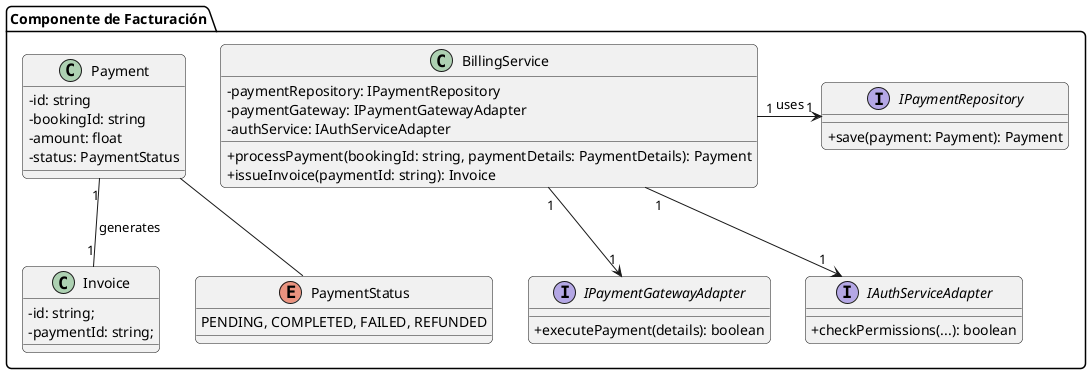 ﻿@startuml BillingComponentClassDiagram
' Estilo
skinparam classAttributeIconSize 0
skinparam roundcorner 10

package "Componente de Facturación" {

    class BillingService {
        - paymentRepository: IPaymentRepository
        - paymentGateway: IPaymentGatewayAdapter
        - authService: IAuthServiceAdapter
        + processPayment(bookingId: string, paymentDetails: PaymentDetails): Payment
        + issueInvoice(paymentId: string): Invoice
    }

    interface IPaymentRepository {
        + save(payment: Payment): Payment
    }

    class Payment {
        - id: string
        - bookingId: string
        - amount: float
        - status: PaymentStatus
    }
    class Invoice {
    - id: string;
    - paymentId: string;
    }
    enum PaymentStatus {
    PENDING, COMPLETED, FAILED, REFUNDED
    }

    ' --- Adaptadores para otros componentes/sistemas ---
    interface IPaymentGatewayAdapter {
    + executePayment(details): boolean
    }
    interface IAuthServiceAdapter {
    + checkPermissions(...): boolean
    }

    ' --- Relaciones ---
    BillingService "1" -> "1" IPaymentRepository : uses
    BillingService "1" --> "1" IPaymentGatewayAdapter
    BillingService "1" --> "1" IAuthServiceAdapter
    Payment "1" -- "1" Invoice : generates
    Payment -- PaymentStatus
}
@enduml